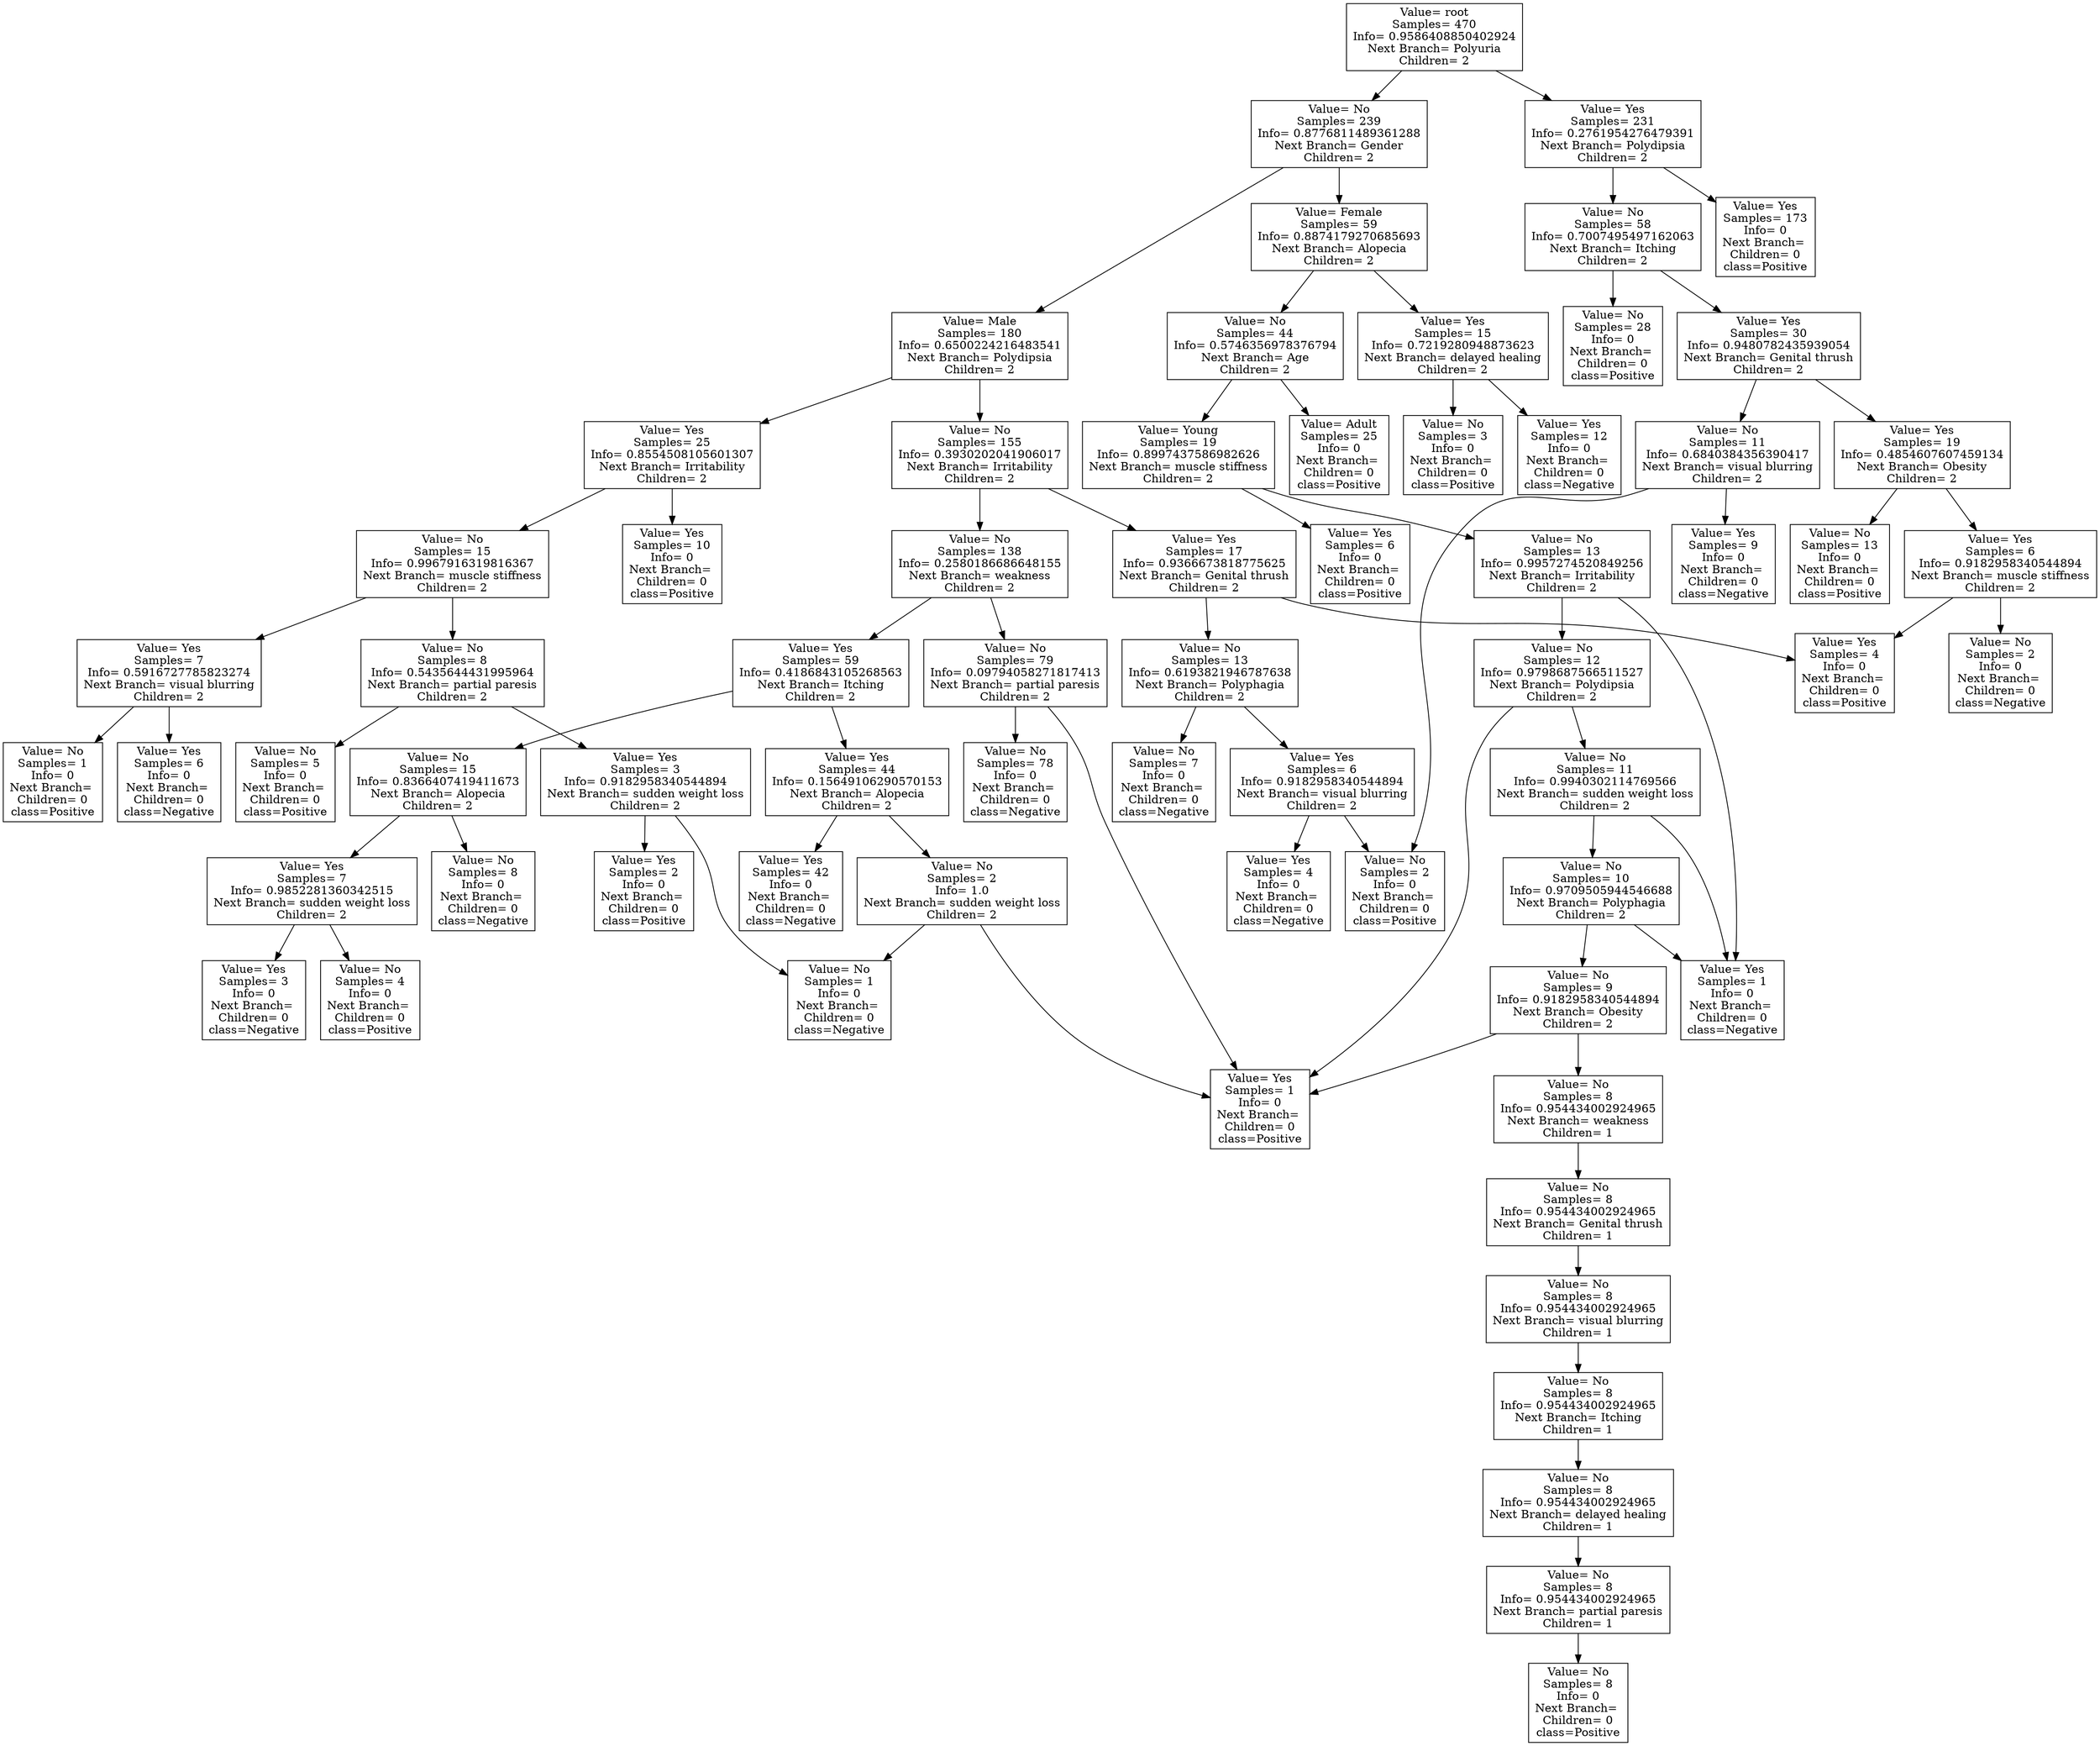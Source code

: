 digraph G {
	node [shape=record]
	"Value= root
Samples= 470
Info= 0.9586408850402924
Next Branch= Polyuria
Children= 2
" -> "Value= No
Samples= 239
Info= 0.8776811489361288
Next Branch= Gender
Children= 2
"
	"Value= No
Samples= 239
Info= 0.8776811489361288
Next Branch= Gender
Children= 2
" -> "Value= Male
Samples= 180
Info= 0.6500224216483541
Next Branch= Polydipsia
Children= 2
"
	"Value= Male
Samples= 180
Info= 0.6500224216483541
Next Branch= Polydipsia
Children= 2
" -> "Value= Yes
Samples= 25
Info= 0.8554508105601307
Next Branch= Irritability
Children= 2
"
	"Value= Yes
Samples= 25
Info= 0.8554508105601307
Next Branch= Irritability
Children= 2
" -> "Value= No
Samples= 15
Info= 0.9967916319816367
Next Branch= muscle stiffness
Children= 2
"
	"Value= No
Samples= 15
Info= 0.9967916319816367
Next Branch= muscle stiffness
Children= 2
" -> "Value= Yes
Samples= 7
Info= 0.5916727785823274
Next Branch= visual blurring
Children= 2
"
	"Value= Yes
Samples= 7
Info= 0.5916727785823274
Next Branch= visual blurring
Children= 2
" -> "Value= No
Samples= 1
Info= 0
Next Branch= 
Children= 0
class=Positive"
	"Value= Yes
Samples= 7
Info= 0.5916727785823274
Next Branch= visual blurring
Children= 2
" -> "Value= Yes
Samples= 6
Info= 0
Next Branch= 
Children= 0
class=Negative"
	"Value= No
Samples= 15
Info= 0.9967916319816367
Next Branch= muscle stiffness
Children= 2
" -> "Value= No
Samples= 8
Info= 0.5435644431995964
Next Branch= partial paresis
Children= 2
"
	"Value= No
Samples= 8
Info= 0.5435644431995964
Next Branch= partial paresis
Children= 2
" -> "Value= No
Samples= 5
Info= 0
Next Branch= 
Children= 0
class=Positive"
	"Value= No
Samples= 8
Info= 0.5435644431995964
Next Branch= partial paresis
Children= 2
" -> "Value= Yes
Samples= 3
Info= 0.9182958340544894
Next Branch= sudden weight loss
Children= 2
"
	"Value= Yes
Samples= 3
Info= 0.9182958340544894
Next Branch= sudden weight loss
Children= 2
" -> "Value= Yes
Samples= 2
Info= 0
Next Branch= 
Children= 0
class=Positive"
	"Value= Yes
Samples= 3
Info= 0.9182958340544894
Next Branch= sudden weight loss
Children= 2
" -> "Value= No
Samples= 1
Info= 0
Next Branch= 
Children= 0
class=Negative"
	"Value= Yes
Samples= 25
Info= 0.8554508105601307
Next Branch= Irritability
Children= 2
" -> "Value= Yes
Samples= 10
Info= 0
Next Branch= 
Children= 0
class=Positive"
	"Value= Male
Samples= 180
Info= 0.6500224216483541
Next Branch= Polydipsia
Children= 2
" -> "Value= No
Samples= 155
Info= 0.3930202041906017
Next Branch= Irritability
Children= 2
"
	"Value= No
Samples= 155
Info= 0.3930202041906017
Next Branch= Irritability
Children= 2
" -> "Value= No
Samples= 138
Info= 0.2580186686648155
Next Branch= weakness
Children= 2
"
	"Value= No
Samples= 138
Info= 0.2580186686648155
Next Branch= weakness
Children= 2
" -> "Value= Yes
Samples= 59
Info= 0.4186843105268563
Next Branch= Itching
Children= 2
"
	"Value= Yes
Samples= 59
Info= 0.4186843105268563
Next Branch= Itching
Children= 2
" -> "Value= No
Samples= 15
Info= 0.8366407419411673
Next Branch= Alopecia
Children= 2
"
	"Value= No
Samples= 15
Info= 0.8366407419411673
Next Branch= Alopecia
Children= 2
" -> "Value= Yes
Samples= 7
Info= 0.9852281360342515
Next Branch= sudden weight loss
Children= 2
"
	"Value= Yes
Samples= 7
Info= 0.9852281360342515
Next Branch= sudden weight loss
Children= 2
" -> "Value= No
Samples= 4
Info= 0
Next Branch= 
Children= 0
class=Positive"
	"Value= Yes
Samples= 7
Info= 0.9852281360342515
Next Branch= sudden weight loss
Children= 2
" -> "Value= Yes
Samples= 3
Info= 0
Next Branch= 
Children= 0
class=Negative"
	"Value= No
Samples= 15
Info= 0.8366407419411673
Next Branch= Alopecia
Children= 2
" -> "Value= No
Samples= 8
Info= 0
Next Branch= 
Children= 0
class=Negative"
	"Value= Yes
Samples= 59
Info= 0.4186843105268563
Next Branch= Itching
Children= 2
" -> "Value= Yes
Samples= 44
Info= 0.15649106290570153
Next Branch= Alopecia
Children= 2
"
	"Value= Yes
Samples= 44
Info= 0.15649106290570153
Next Branch= Alopecia
Children= 2
" -> "Value= No
Samples= 2
Info= 1.0
Next Branch= sudden weight loss
Children= 2
"
	"Value= No
Samples= 2
Info= 1.0
Next Branch= sudden weight loss
Children= 2
" -> "Value= Yes
Samples= 1
Info= 0
Next Branch= 
Children= 0
class=Positive"
	"Value= No
Samples= 2
Info= 1.0
Next Branch= sudden weight loss
Children= 2
" -> "Value= No
Samples= 1
Info= 0
Next Branch= 
Children= 0
class=Negative"
	"Value= Yes
Samples= 44
Info= 0.15649106290570153
Next Branch= Alopecia
Children= 2
" -> "Value= Yes
Samples= 42
Info= 0
Next Branch= 
Children= 0
class=Negative"
	"Value= No
Samples= 138
Info= 0.2580186686648155
Next Branch= weakness
Children= 2
" -> "Value= No
Samples= 79
Info= 0.09794058271817413
Next Branch= partial paresis
Children= 2
"
	"Value= No
Samples= 79
Info= 0.09794058271817413
Next Branch= partial paresis
Children= 2
" -> "Value= Yes
Samples= 1
Info= 0
Next Branch= 
Children= 0
class=Positive"
	"Value= No
Samples= 79
Info= 0.09794058271817413
Next Branch= partial paresis
Children= 2
" -> "Value= No
Samples= 78
Info= 0
Next Branch= 
Children= 0
class=Negative"
	"Value= No
Samples= 155
Info= 0.3930202041906017
Next Branch= Irritability
Children= 2
" -> "Value= Yes
Samples= 17
Info= 0.9366673818775625
Next Branch= Genital thrush
Children= 2
"
	"Value= Yes
Samples= 17
Info= 0.9366673818775625
Next Branch= Genital thrush
Children= 2
" -> "Value= Yes
Samples= 4
Info= 0
Next Branch= 
Children= 0
class=Positive"
	"Value= Yes
Samples= 17
Info= 0.9366673818775625
Next Branch= Genital thrush
Children= 2
" -> "Value= No
Samples= 13
Info= 0.6193821946787638
Next Branch= Polyphagia
Children= 2
"
	"Value= No
Samples= 13
Info= 0.6193821946787638
Next Branch= Polyphagia
Children= 2
" -> "Value= Yes
Samples= 6
Info= 0.9182958340544894
Next Branch= visual blurring
Children= 2
"
	"Value= Yes
Samples= 6
Info= 0.9182958340544894
Next Branch= visual blurring
Children= 2
" -> "Value= No
Samples= 2
Info= 0
Next Branch= 
Children= 0
class=Positive"
	"Value= Yes
Samples= 6
Info= 0.9182958340544894
Next Branch= visual blurring
Children= 2
" -> "Value= Yes
Samples= 4
Info= 0
Next Branch= 
Children= 0
class=Negative"
	"Value= No
Samples= 13
Info= 0.6193821946787638
Next Branch= Polyphagia
Children= 2
" -> "Value= No
Samples= 7
Info= 0
Next Branch= 
Children= 0
class=Negative"
	"Value= No
Samples= 239
Info= 0.8776811489361288
Next Branch= Gender
Children= 2
" -> "Value= Female
Samples= 59
Info= 0.8874179270685693
Next Branch= Alopecia
Children= 2
"
	"Value= Female
Samples= 59
Info= 0.8874179270685693
Next Branch= Alopecia
Children= 2
" -> "Value= No
Samples= 44
Info= 0.5746356978376794
Next Branch= Age
Children= 2
"
	"Value= No
Samples= 44
Info= 0.5746356978376794
Next Branch= Age
Children= 2
" -> "Value= Adult
Samples= 25
Info= 0
Next Branch= 
Children= 0
class=Positive"
	"Value= No
Samples= 44
Info= 0.5746356978376794
Next Branch= Age
Children= 2
" -> "Value= Young
Samples= 19
Info= 0.8997437586982626
Next Branch= muscle stiffness
Children= 2
"
	"Value= Young
Samples= 19
Info= 0.8997437586982626
Next Branch= muscle stiffness
Children= 2
" -> "Value= No
Samples= 13
Info= 0.9957274520849256
Next Branch= Irritability
Children= 2
"
	"Value= No
Samples= 13
Info= 0.9957274520849256
Next Branch= Irritability
Children= 2
" -> "Value= No
Samples= 12
Info= 0.9798687566511527
Next Branch= Polydipsia
Children= 2
"
	"Value= No
Samples= 12
Info= 0.9798687566511527
Next Branch= Polydipsia
Children= 2
" -> "Value= No
Samples= 11
Info= 0.9940302114769566
Next Branch= sudden weight loss
Children= 2
"
	"Value= No
Samples= 11
Info= 0.9940302114769566
Next Branch= sudden weight loss
Children= 2
" -> "Value= No
Samples= 10
Info= 0.9709505944546688
Next Branch= Polyphagia
Children= 2
"
	"Value= No
Samples= 10
Info= 0.9709505944546688
Next Branch= Polyphagia
Children= 2
" -> "Value= No
Samples= 9
Info= 0.9182958340544894
Next Branch= Obesity
Children= 2
"
	"Value= No
Samples= 9
Info= 0.9182958340544894
Next Branch= Obesity
Children= 2
" -> "Value= Yes
Samples= 1
Info= 0
Next Branch= 
Children= 0
class=Positive"
	"Value= No
Samples= 9
Info= 0.9182958340544894
Next Branch= Obesity
Children= 2
" -> "Value= No
Samples= 8
Info= 0.954434002924965
Next Branch= weakness
Children= 1
"
	"Value= No
Samples= 8
Info= 0.954434002924965
Next Branch= weakness
Children= 1
" -> "Value= No
Samples= 8
Info= 0.954434002924965
Next Branch= Genital thrush
Children= 1
"
	"Value= No
Samples= 8
Info= 0.954434002924965
Next Branch= Genital thrush
Children= 1
" -> "Value= No
Samples= 8
Info= 0.954434002924965
Next Branch= visual blurring
Children= 1
"
	"Value= No
Samples= 8
Info= 0.954434002924965
Next Branch= visual blurring
Children= 1
" -> "Value= No
Samples= 8
Info= 0.954434002924965
Next Branch= Itching
Children= 1
"
	"Value= No
Samples= 8
Info= 0.954434002924965
Next Branch= Itching
Children= 1
" -> "Value= No
Samples= 8
Info= 0.954434002924965
Next Branch= delayed healing
Children= 1
"
	"Value= No
Samples= 8
Info= 0.954434002924965
Next Branch= delayed healing
Children= 1
" -> "Value= No
Samples= 8
Info= 0.954434002924965
Next Branch= partial paresis
Children= 1
"
	"Value= No
Samples= 8
Info= 0.954434002924965
Next Branch= partial paresis
Children= 1
" -> "Value= No
Samples= 8
Info= 0
Next Branch= 
Children= 0
class=Positive"
	"Value= No
Samples= 10
Info= 0.9709505944546688
Next Branch= Polyphagia
Children= 2
" -> "Value= Yes
Samples= 1
Info= 0
Next Branch= 
Children= 0
class=Negative"
	"Value= No
Samples= 11
Info= 0.9940302114769566
Next Branch= sudden weight loss
Children= 2
" -> "Value= Yes
Samples= 1
Info= 0
Next Branch= 
Children= 0
class=Negative"
	"Value= No
Samples= 12
Info= 0.9798687566511527
Next Branch= Polydipsia
Children= 2
" -> "Value= Yes
Samples= 1
Info= 0
Next Branch= 
Children= 0
class=Positive"
	"Value= No
Samples= 13
Info= 0.9957274520849256
Next Branch= Irritability
Children= 2
" -> "Value= Yes
Samples= 1
Info= 0
Next Branch= 
Children= 0
class=Negative"
	"Value= Young
Samples= 19
Info= 0.8997437586982626
Next Branch= muscle stiffness
Children= 2
" -> "Value= Yes
Samples= 6
Info= 0
Next Branch= 
Children= 0
class=Positive"
	"Value= Female
Samples= 59
Info= 0.8874179270685693
Next Branch= Alopecia
Children= 2
" -> "Value= Yes
Samples= 15
Info= 0.7219280948873623
Next Branch= delayed healing
Children= 2
"
	"Value= Yes
Samples= 15
Info= 0.7219280948873623
Next Branch= delayed healing
Children= 2
" -> "Value= No
Samples= 3
Info= 0
Next Branch= 
Children= 0
class=Positive"
	"Value= Yes
Samples= 15
Info= 0.7219280948873623
Next Branch= delayed healing
Children= 2
" -> "Value= Yes
Samples= 12
Info= 0
Next Branch= 
Children= 0
class=Negative"
	"Value= root
Samples= 470
Info= 0.9586408850402924
Next Branch= Polyuria
Children= 2
" -> "Value= Yes
Samples= 231
Info= 0.2761954276479391
Next Branch= Polydipsia
Children= 2
"
	"Value= Yes
Samples= 231
Info= 0.2761954276479391
Next Branch= Polydipsia
Children= 2
" -> "Value= No
Samples= 58
Info= 0.7007495497162063
Next Branch= Itching
Children= 2
"
	"Value= No
Samples= 58
Info= 0.7007495497162063
Next Branch= Itching
Children= 2
" -> "Value= Yes
Samples= 30
Info= 0.9480782435939054
Next Branch= Genital thrush
Children= 2
"
	"Value= Yes
Samples= 30
Info= 0.9480782435939054
Next Branch= Genital thrush
Children= 2
" -> "Value= No
Samples= 11
Info= 0.6840384356390417
Next Branch= visual blurring
Children= 2
"
	"Value= No
Samples= 11
Info= 0.6840384356390417
Next Branch= visual blurring
Children= 2
" -> "Value= No
Samples= 2
Info= 0
Next Branch= 
Children= 0
class=Positive"
	"Value= No
Samples= 11
Info= 0.6840384356390417
Next Branch= visual blurring
Children= 2
" -> "Value= Yes
Samples= 9
Info= 0
Next Branch= 
Children= 0
class=Negative"
	"Value= Yes
Samples= 30
Info= 0.9480782435939054
Next Branch= Genital thrush
Children= 2
" -> "Value= Yes
Samples= 19
Info= 0.4854607607459134
Next Branch= Obesity
Children= 2
"
	"Value= Yes
Samples= 19
Info= 0.4854607607459134
Next Branch= Obesity
Children= 2
" -> "Value= No
Samples= 13
Info= 0
Next Branch= 
Children= 0
class=Positive"
	"Value= Yes
Samples= 19
Info= 0.4854607607459134
Next Branch= Obesity
Children= 2
" -> "Value= Yes
Samples= 6
Info= 0.9182958340544894
Next Branch= muscle stiffness
Children= 2
"
	"Value= Yes
Samples= 6
Info= 0.9182958340544894
Next Branch= muscle stiffness
Children= 2
" -> "Value= Yes
Samples= 4
Info= 0
Next Branch= 
Children= 0
class=Positive"
	"Value= Yes
Samples= 6
Info= 0.9182958340544894
Next Branch= muscle stiffness
Children= 2
" -> "Value= No
Samples= 2
Info= 0
Next Branch= 
Children= 0
class=Negative"
	"Value= No
Samples= 58
Info= 0.7007495497162063
Next Branch= Itching
Children= 2
" -> "Value= No
Samples= 28
Info= 0
Next Branch= 
Children= 0
class=Positive"
	"Value= Yes
Samples= 231
Info= 0.2761954276479391
Next Branch= Polydipsia
Children= 2
" -> "Value= Yes
Samples= 173
Info= 0
Next Branch= 
Children= 0
class=Positive"
}
